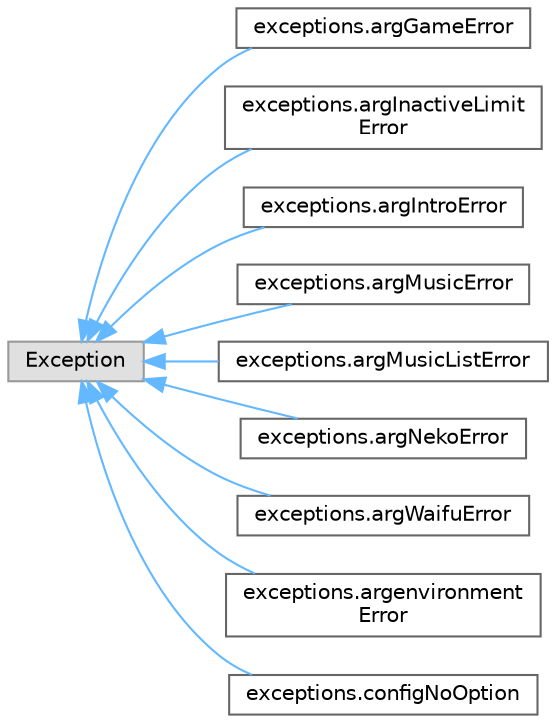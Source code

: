 digraph "Graphical Class Hierarchy"
{
 // LATEX_PDF_SIZE
  bgcolor="transparent";
  edge [fontname=Helvetica,fontsize=10,labelfontname=Helvetica,labelfontsize=10];
  node [fontname=Helvetica,fontsize=10,shape=box,height=0.2,width=0.4];
  rankdir="LR";
  Node0 [label="Exception",height=0.2,width=0.4,color="grey60", fillcolor="#E0E0E0", style="filled",tooltip=" "];
  Node0 -> Node1 [dir="back",color="steelblue1",style="solid"];
  Node1 [label="exceptions.argGameError",height=0.2,width=0.4,color="grey40", fillcolor="white", style="filled",URL="$dc/d31/classexceptions_1_1arg_game_error.html",tooltip=" "];
  Node0 -> Node2 [dir="back",color="steelblue1",style="solid"];
  Node2 [label="exceptions.argInactiveLimit\lError",height=0.2,width=0.4,color="grey40", fillcolor="white", style="filled",URL="$df/deb/classexceptions_1_1arg_inactive_limit_error.html",tooltip=" "];
  Node0 -> Node3 [dir="back",color="steelblue1",style="solid"];
  Node3 [label="exceptions.argIntroError",height=0.2,width=0.4,color="grey40", fillcolor="white", style="filled",URL="$d6/d2b/classexceptions_1_1arg_intro_error.html",tooltip=" "];
  Node0 -> Node4 [dir="back",color="steelblue1",style="solid"];
  Node4 [label="exceptions.argMusicError",height=0.2,width=0.4,color="grey40", fillcolor="white", style="filled",URL="$d5/d36/classexceptions_1_1arg_music_error.html",tooltip=" "];
  Node0 -> Node5 [dir="back",color="steelblue1",style="solid"];
  Node5 [label="exceptions.argMusicListError",height=0.2,width=0.4,color="grey40", fillcolor="white", style="filled",URL="$df/de6/classexceptions_1_1arg_music_list_error.html",tooltip=" "];
  Node0 -> Node6 [dir="back",color="steelblue1",style="solid"];
  Node6 [label="exceptions.argNekoError",height=0.2,width=0.4,color="grey40", fillcolor="white", style="filled",URL="$d1/d60/classexceptions_1_1arg_neko_error.html",tooltip=" "];
  Node0 -> Node7 [dir="back",color="steelblue1",style="solid"];
  Node7 [label="exceptions.argWaifuError",height=0.2,width=0.4,color="grey40", fillcolor="white", style="filled",URL="$da/dcb/classexceptions_1_1arg_waifu_error.html",tooltip=" "];
  Node0 -> Node8 [dir="back",color="steelblue1",style="solid"];
  Node8 [label="exceptions.argenvironment\lError",height=0.2,width=0.4,color="grey40", fillcolor="white", style="filled",URL="$d2/d37/classexceptions_1_1argenvironment_error.html",tooltip=" "];
  Node0 -> Node9 [dir="back",color="steelblue1",style="solid"];
  Node9 [label="exceptions.configNoOption",height=0.2,width=0.4,color="grey40", fillcolor="white", style="filled",URL="$dd/d3d/classexceptions_1_1config_no_option.html",tooltip=" "];
}
